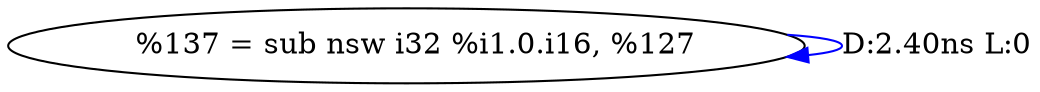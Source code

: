 digraph {
Node0x36d9c40[label="  %137 = sub nsw i32 %i1.0.i16, %127"];
Node0x36d9c40 -> Node0x36d9c40[label="D:2.40ns L:0",color=blue];
}
